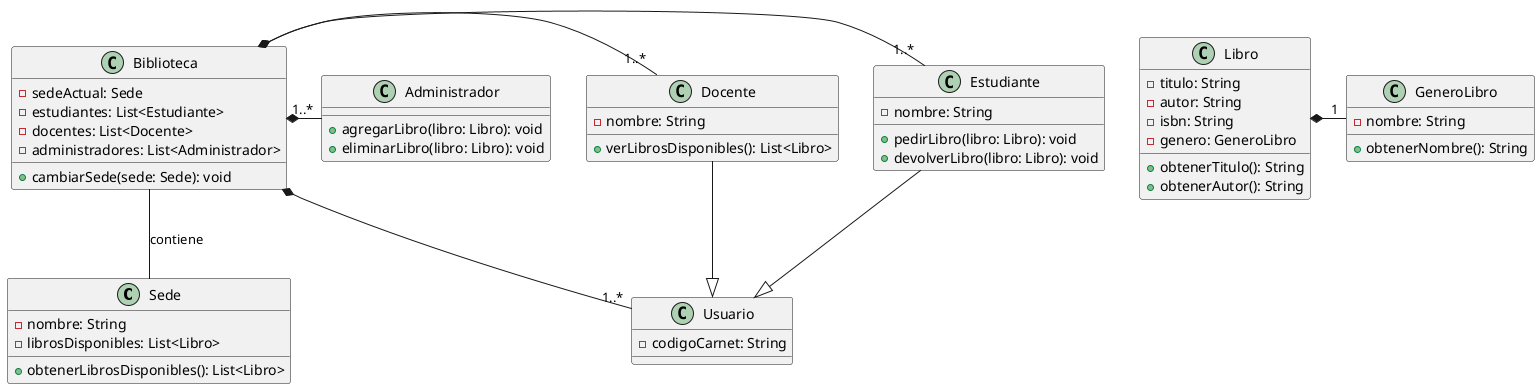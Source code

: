 @startuml libreria

class Sede {
  - nombre: String
  - librosDisponibles: List<Libro>
  + obtenerLibrosDisponibles(): List<Libro>
}

class Biblioteca {
  - sedeActual: Sede
  - estudiantes: List<Estudiante>
  - docentes: List<Docente>
  - administradores: List<Administrador>
  + cambiarSede(sede: Sede): void
}

class Usuario {
  - codigoCarnet: String
}

class Estudiante {
  - nombre: String
  + pedirLibro(libro: Libro): void
  + devolverLibro(libro: Libro): void
}

class Docente {
  - nombre: String
  + verLibrosDisponibles(): List<Libro>
}

class Administrador {
  + agregarLibro(libro: Libro): void
  + eliminarLibro(libro: Libro): void
}

class Libro {
  - titulo: String
  - autor: String
  - isbn: String
  - genero: GeneroLibro
  + obtenerTitulo(): String
  + obtenerAutor(): String
}

class GeneroLibro {
  - nombre: String
  + obtenerNombre(): String
}

Biblioteca -- Sede: contiene
Biblioteca *-right- "1..*" Usuario
Biblioteca *-right- "1..*" Estudiante
Biblioteca *-right- "1..*" Docente
Biblioteca *-right- "1..*" Administrador
Estudiante --|> Usuario
Docente --|> Usuario
Libro *- "1" GeneroLibro

@enduml